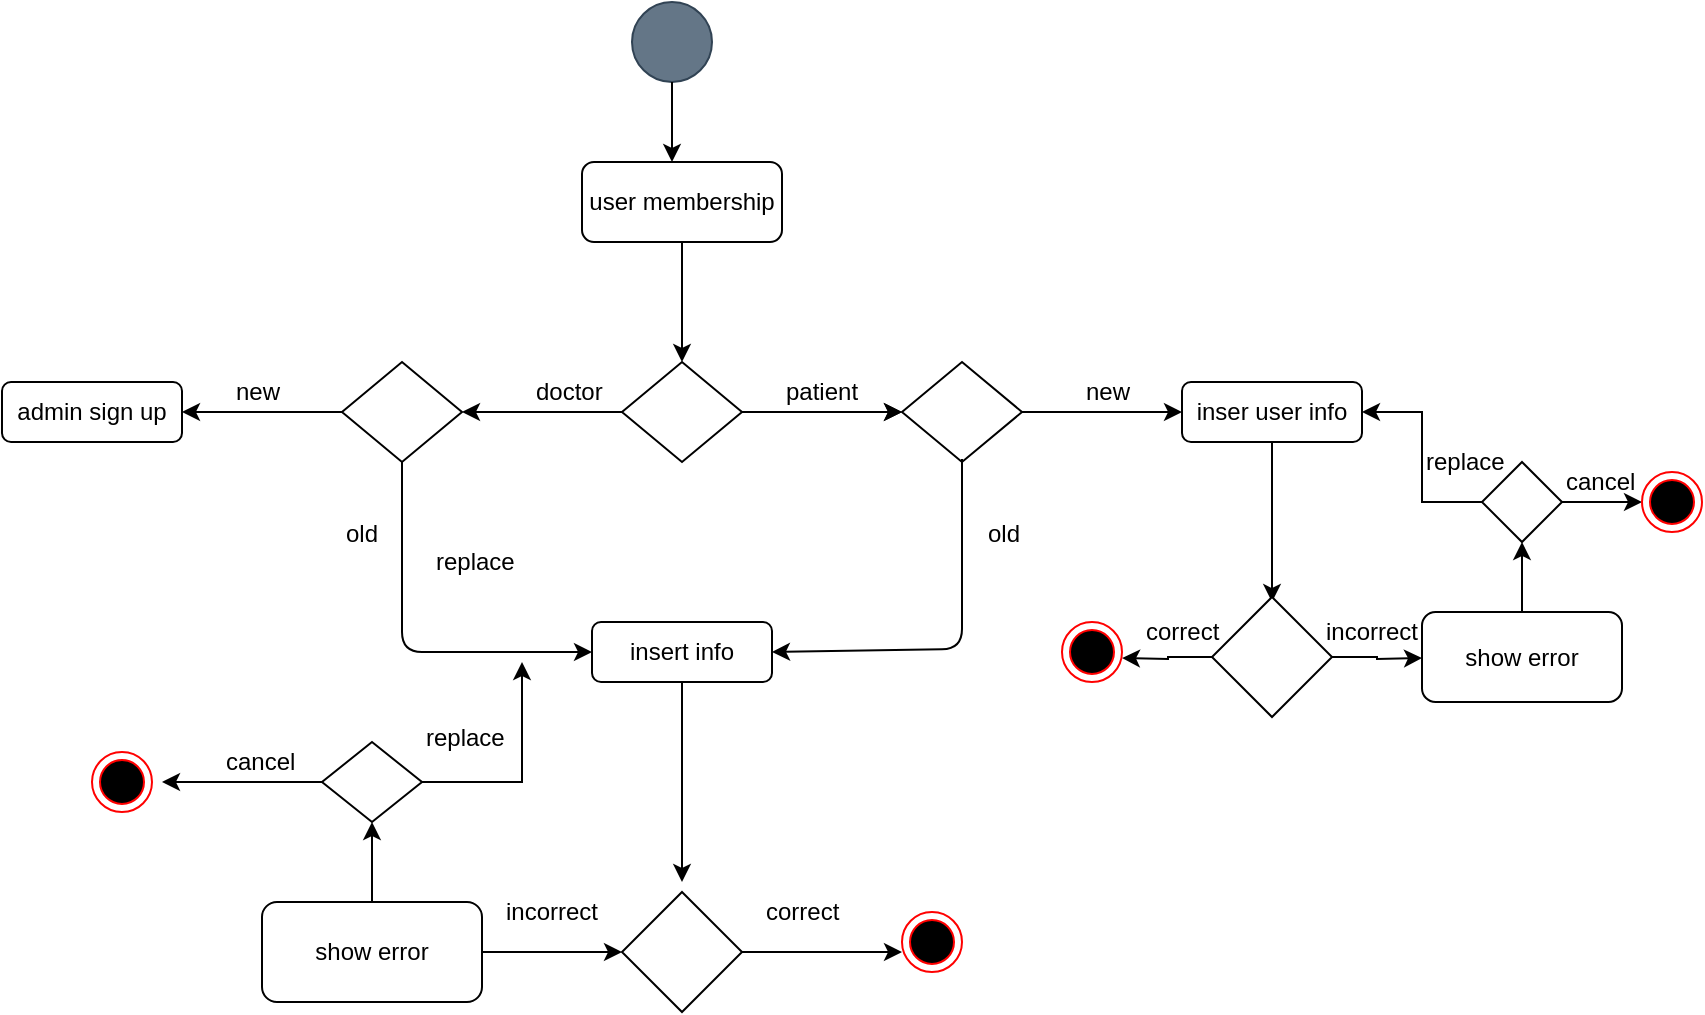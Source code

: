 <mxfile version="12.2.2" type="device" pages="1"><diagram id="gXvMr98Oorl9PwKhdUrG" name="Page-1"><mxGraphModel dx="768" dy="455" grid="1" gridSize="10" guides="1" tooltips="1" connect="1" arrows="1" fold="1" page="1" pageScale="1" pageWidth="850" pageHeight="1100" math="0" shadow="0"><root><mxCell id="0"/><mxCell id="1" parent="0"/><mxCell id="Rd9gc71S0O8bKGC8B3Nm-1" value="" style="ellipse;whiteSpace=wrap;html=1;aspect=fixed;fillColor=#647687;strokeColor=#314354;fontColor=#ffffff;" parent="1" vertex="1"><mxGeometry x="345" y="50" width="40" height="40" as="geometry"/></mxCell><mxCell id="Rd9gc71S0O8bKGC8B3Nm-2" value="" style="endArrow=classic;html=1;exitX=0.5;exitY=1;exitDx=0;exitDy=0;" parent="1" source="Rd9gc71S0O8bKGC8B3Nm-1" edge="1"><mxGeometry width="50" height="50" relative="1" as="geometry"><mxPoint x="360" y="130" as="sourcePoint"/><mxPoint x="365" y="130" as="targetPoint"/></mxGeometry></mxCell><mxCell id="Rd9gc71S0O8bKGC8B3Nm-9" value="" style="edgeStyle=orthogonalEdgeStyle;rounded=0;orthogonalLoop=1;jettySize=auto;html=1;" parent="1" source="Rd9gc71S0O8bKGC8B3Nm-3" edge="1"><mxGeometry relative="1" as="geometry"><mxPoint x="370" y="230" as="targetPoint"/></mxGeometry></mxCell><mxCell id="Rd9gc71S0O8bKGC8B3Nm-3" value="user membership&lt;br&gt;" style="rounded=1;whiteSpace=wrap;html=1;" parent="1" vertex="1"><mxGeometry x="320" y="130" width="100" height="40" as="geometry"/></mxCell><mxCell id="Rd9gc71S0O8bKGC8B3Nm-13" value="" style="edgeStyle=orthogonalEdgeStyle;rounded=0;orthogonalLoop=1;jettySize=auto;html=1;" parent="1" source="Rd9gc71S0O8bKGC8B3Nm-10" edge="1"><mxGeometry relative="1" as="geometry"><mxPoint x="480" y="255" as="targetPoint"/></mxGeometry></mxCell><mxCell id="Rd9gc71S0O8bKGC8B3Nm-15" value="" style="edgeStyle=orthogonalEdgeStyle;rounded=0;orthogonalLoop=1;jettySize=auto;html=1;" parent="1" source="Rd9gc71S0O8bKGC8B3Nm-10" edge="1"><mxGeometry relative="1" as="geometry"><mxPoint x="260" y="255" as="targetPoint"/></mxGeometry></mxCell><mxCell id="Rd9gc71S0O8bKGC8B3Nm-27" value="" style="edgeStyle=orthogonalEdgeStyle;rounded=0;orthogonalLoop=1;jettySize=auto;html=1;" parent="1" source="Rd9gc71S0O8bKGC8B3Nm-10" target="Rd9gc71S0O8bKGC8B3Nm-26" edge="1"><mxGeometry relative="1" as="geometry"/></mxCell><mxCell id="Rd9gc71S0O8bKGC8B3Nm-10" value="" style="rhombus;whiteSpace=wrap;html=1;" parent="1" vertex="1"><mxGeometry x="340" y="230" width="60" height="50" as="geometry"/></mxCell><mxCell id="Rd9gc71S0O8bKGC8B3Nm-29" value="" style="edgeStyle=orthogonalEdgeStyle;rounded=0;orthogonalLoop=1;jettySize=auto;html=1;" parent="1" source="Rd9gc71S0O8bKGC8B3Nm-26" edge="1"><mxGeometry relative="1" as="geometry"><mxPoint x="620" y="255" as="targetPoint"/></mxGeometry></mxCell><mxCell id="Rd9gc71S0O8bKGC8B3Nm-26" value="" style="rhombus;whiteSpace=wrap;html=1;" parent="1" vertex="1"><mxGeometry x="480" y="230" width="60" height="50" as="geometry"/></mxCell><mxCell id="Rd9gc71S0O8bKGC8B3Nm-18" value="doctor" style="text;html=1;resizable=0;points=[];autosize=1;align=left;verticalAlign=top;spacingTop=-4;" parent="1" vertex="1"><mxGeometry x="295" y="235" width="50" height="20" as="geometry"/></mxCell><mxCell id="Rd9gc71S0O8bKGC8B3Nm-22" value="patient" style="text;html=1;resizable=0;points=[];autosize=1;align=left;verticalAlign=top;spacingTop=-4;" parent="1" vertex="1"><mxGeometry x="420" y="235" width="50" height="20" as="geometry"/></mxCell><mxCell id="Rd9gc71S0O8bKGC8B3Nm-32" value="new" style="text;html=1;resizable=0;points=[];autosize=1;align=left;verticalAlign=top;spacingTop=-4;" parent="1" vertex="1"><mxGeometry x="570" y="235" width="40" height="20" as="geometry"/></mxCell><mxCell id="Rd9gc71S0O8bKGC8B3Nm-33" value="old" style="text;html=1;resizable=0;points=[];autosize=1;align=left;verticalAlign=top;spacingTop=-4;" parent="1" vertex="1"><mxGeometry x="521" y="306" width="30" height="20" as="geometry"/></mxCell><mxCell id="GV56Gcg2_ZGGCcnO4X84-38" value="" style="edgeStyle=orthogonalEdgeStyle;rounded=0;orthogonalLoop=1;jettySize=auto;html=1;" edge="1" parent="1" source="Rd9gc71S0O8bKGC8B3Nm-35"><mxGeometry relative="1" as="geometry"><mxPoint x="665" y="350" as="targetPoint"/></mxGeometry></mxCell><mxCell id="Rd9gc71S0O8bKGC8B3Nm-35" value="inser user info" style="rounded=1;whiteSpace=wrap;html=1;" parent="1" vertex="1"><mxGeometry x="620" y="240" width="90" height="30" as="geometry"/></mxCell><mxCell id="Rd9gc71S0O8bKGC8B3Nm-43" value="" style="edgeStyle=orthogonalEdgeStyle;rounded=0;orthogonalLoop=1;jettySize=auto;html=1;" parent="1" source="Rd9gc71S0O8bKGC8B3Nm-39" edge="1"><mxGeometry relative="1" as="geometry"><mxPoint x="120" y="255" as="targetPoint"/></mxGeometry></mxCell><mxCell id="Rd9gc71S0O8bKGC8B3Nm-39" value="" style="rhombus;whiteSpace=wrap;html=1;" parent="1" vertex="1"><mxGeometry x="200" y="230" width="60" height="50" as="geometry"/></mxCell><mxCell id="GV56Gcg2_ZGGCcnO4X84-17" value="" style="edgeStyle=orthogonalEdgeStyle;rounded=0;orthogonalLoop=1;jettySize=auto;html=1;" edge="1" parent="1" source="Rd9gc71S0O8bKGC8B3Nm-44"><mxGeometry relative="1" as="geometry"><mxPoint x="370" y="490" as="targetPoint"/></mxGeometry></mxCell><mxCell id="Rd9gc71S0O8bKGC8B3Nm-44" value="insert info" style="rounded=1;whiteSpace=wrap;html=1;" parent="1" vertex="1"><mxGeometry x="325" y="360" width="90" height="30" as="geometry"/></mxCell><mxCell id="Rd9gc71S0O8bKGC8B3Nm-45" value="admin sign up" style="rounded=1;whiteSpace=wrap;html=1;" parent="1" vertex="1"><mxGeometry x="30" y="240" width="90" height="30" as="geometry"/></mxCell><mxCell id="Rd9gc71S0O8bKGC8B3Nm-46" value="new" style="text;html=1;resizable=0;points=[];autosize=1;align=left;verticalAlign=top;spacingTop=-4;" parent="1" vertex="1"><mxGeometry x="145" y="235" width="40" height="20" as="geometry"/></mxCell><mxCell id="Rd9gc71S0O8bKGC8B3Nm-47" value="old" style="text;html=1;resizable=0;points=[];autosize=1;align=left;verticalAlign=top;spacingTop=-4;" parent="1" vertex="1"><mxGeometry x="200" y="306" width="30" height="20" as="geometry"/></mxCell><mxCell id="Rd9gc71S0O8bKGC8B3Nm-48" value="" style="endArrow=classic;html=1;exitX=0.5;exitY=1;exitDx=0;exitDy=0;entryX=0;entryY=0.5;entryDx=0;entryDy=0;" parent="1" source="Rd9gc71S0O8bKGC8B3Nm-39" target="Rd9gc71S0O8bKGC8B3Nm-44" edge="1"><mxGeometry width="50" height="50" relative="1" as="geometry"><mxPoint x="245" y="341" as="sourcePoint"/><mxPoint x="295" y="291" as="targetPoint"/><Array as="points"><mxPoint x="230" y="375"/></Array></mxGeometry></mxCell><mxCell id="Rd9gc71S0O8bKGC8B3Nm-49" value="" style="endArrow=classic;html=1;exitX=0.5;exitY=1;exitDx=0;exitDy=0;entryX=1;entryY=0.5;entryDx=0;entryDy=0;" parent="1" target="Rd9gc71S0O8bKGC8B3Nm-44" edge="1"><mxGeometry width="50" height="50" relative="1" as="geometry"><mxPoint x="510" y="278.5" as="sourcePoint"/><mxPoint x="605" y="373.5" as="targetPoint"/><Array as="points"><mxPoint x="510" y="373.5"/></Array></mxGeometry></mxCell><mxCell id="GV56Gcg2_ZGGCcnO4X84-20" value="" style="edgeStyle=orthogonalEdgeStyle;rounded=0;orthogonalLoop=1;jettySize=auto;html=1;" edge="1" parent="1" source="GV56Gcg2_ZGGCcnO4X84-3"><mxGeometry relative="1" as="geometry"><mxPoint x="480" y="525" as="targetPoint"/></mxGeometry></mxCell><mxCell id="GV56Gcg2_ZGGCcnO4X84-3" value="" style="rhombus;whiteSpace=wrap;html=1;" vertex="1" parent="1"><mxGeometry x="340" y="495" width="60" height="60" as="geometry"/></mxCell><mxCell id="GV56Gcg2_ZGGCcnO4X84-9" value="correct" style="text;html=1;resizable=0;points=[];autosize=1;align=left;verticalAlign=top;spacingTop=-4;" vertex="1" parent="1"><mxGeometry x="410" y="495" width="50" height="20" as="geometry"/></mxCell><mxCell id="GV56Gcg2_ZGGCcnO4X84-10" value="" style="ellipse;html=1;shape=endState;fillColor=#000000;strokeColor=#ff0000;" vertex="1" parent="1"><mxGeometry x="480" y="505" width="30" height="30" as="geometry"/></mxCell><mxCell id="GV56Gcg2_ZGGCcnO4X84-11" value="incorrect" style="text;html=1;resizable=0;points=[];autosize=1;align=left;verticalAlign=top;spacingTop=-4;" vertex="1" parent="1"><mxGeometry x="280" y="495" width="60" height="20" as="geometry"/></mxCell><mxCell id="GV56Gcg2_ZGGCcnO4X84-18" value="" style="edgeStyle=orthogonalEdgeStyle;rounded=0;orthogonalLoop=1;jettySize=auto;html=1;" edge="1" parent="1" source="GV56Gcg2_ZGGCcnO4X84-12" target="GV56Gcg2_ZGGCcnO4X84-3"><mxGeometry relative="1" as="geometry"/></mxCell><mxCell id="GV56Gcg2_ZGGCcnO4X84-23" value="" style="edgeStyle=orthogonalEdgeStyle;rounded=0;orthogonalLoop=1;jettySize=auto;html=1;" edge="1" parent="1" source="GV56Gcg2_ZGGCcnO4X84-12"><mxGeometry relative="1" as="geometry"><mxPoint x="215" y="460" as="targetPoint"/></mxGeometry></mxCell><mxCell id="GV56Gcg2_ZGGCcnO4X84-12" value="show error" style="rounded=1;whiteSpace=wrap;html=1;" vertex="1" parent="1"><mxGeometry x="160" y="500" width="110" height="50" as="geometry"/></mxCell><mxCell id="GV56Gcg2_ZGGCcnO4X84-26" value="" style="edgeStyle=orthogonalEdgeStyle;rounded=0;orthogonalLoop=1;jettySize=auto;html=1;" edge="1" parent="1" source="GV56Gcg2_ZGGCcnO4X84-24"><mxGeometry relative="1" as="geometry"><mxPoint x="110" y="440" as="targetPoint"/></mxGeometry></mxCell><mxCell id="GV56Gcg2_ZGGCcnO4X84-30" value="" style="edgeStyle=orthogonalEdgeStyle;rounded=0;orthogonalLoop=1;jettySize=auto;html=1;" edge="1" parent="1" source="GV56Gcg2_ZGGCcnO4X84-24"><mxGeometry relative="1" as="geometry"><mxPoint x="290" y="380" as="targetPoint"/><Array as="points"><mxPoint x="290" y="440"/></Array></mxGeometry></mxCell><mxCell id="GV56Gcg2_ZGGCcnO4X84-24" value="" style="rhombus;whiteSpace=wrap;html=1;" vertex="1" parent="1"><mxGeometry x="190" y="420" width="50" height="40" as="geometry"/></mxCell><mxCell id="GV56Gcg2_ZGGCcnO4X84-27" value="cancel" style="text;html=1;resizable=0;points=[];autosize=1;align=left;verticalAlign=top;spacingTop=-4;" vertex="1" parent="1"><mxGeometry x="140" y="420" width="50" height="20" as="geometry"/></mxCell><mxCell id="GV56Gcg2_ZGGCcnO4X84-28" value="" style="ellipse;html=1;shape=endState;fillColor=#000000;strokeColor=#ff0000;" vertex="1" parent="1"><mxGeometry x="75" y="425" width="30" height="30" as="geometry"/></mxCell><mxCell id="GV56Gcg2_ZGGCcnO4X84-31" value="replace" style="text;html=1;resizable=0;points=[];autosize=1;align=left;verticalAlign=top;spacingTop=-4;" vertex="1" parent="1"><mxGeometry x="240" y="407.5" width="50" height="20" as="geometry"/></mxCell><mxCell id="GV56Gcg2_ZGGCcnO4X84-34" value="replace" style="text;html=1;resizable=0;points=[];autosize=1;align=left;verticalAlign=top;spacingTop=-4;" vertex="1" parent="1"><mxGeometry x="245" y="320" width="50" height="20" as="geometry"/></mxCell><mxCell id="GV56Gcg2_ZGGCcnO4X84-41" value="" style="edgeStyle=orthogonalEdgeStyle;rounded=0;orthogonalLoop=1;jettySize=auto;html=1;" edge="1" parent="1" source="GV56Gcg2_ZGGCcnO4X84-39"><mxGeometry relative="1" as="geometry"><mxPoint x="740" y="378" as="targetPoint"/></mxGeometry></mxCell><mxCell id="GV56Gcg2_ZGGCcnO4X84-44" value="" style="edgeStyle=orthogonalEdgeStyle;rounded=0;orthogonalLoop=1;jettySize=auto;html=1;" edge="1" parent="1" source="GV56Gcg2_ZGGCcnO4X84-39"><mxGeometry relative="1" as="geometry"><mxPoint x="590" y="378" as="targetPoint"/></mxGeometry></mxCell><mxCell id="GV56Gcg2_ZGGCcnO4X84-39" value="" style="rhombus;whiteSpace=wrap;html=1;" vertex="1" parent="1"><mxGeometry x="635" y="347.5" width="60" height="60" as="geometry"/></mxCell><mxCell id="GV56Gcg2_ZGGCcnO4X84-45" value="" style="ellipse;html=1;shape=endState;fillColor=#000000;strokeColor=#ff0000;" vertex="1" parent="1"><mxGeometry x="560" y="360" width="30" height="30" as="geometry"/></mxCell><mxCell id="GV56Gcg2_ZGGCcnO4X84-46" value="correct" style="text;html=1;resizable=0;points=[];autosize=1;align=left;verticalAlign=top;spacingTop=-4;" vertex="1" parent="1"><mxGeometry x="600" y="355" width="50" height="20" as="geometry"/></mxCell><mxCell id="GV56Gcg2_ZGGCcnO4X84-47" value="incorrect" style="text;html=1;resizable=0;points=[];autosize=1;align=left;verticalAlign=top;spacingTop=-4;" vertex="1" parent="1"><mxGeometry x="690" y="355" width="60" height="20" as="geometry"/></mxCell><mxCell id="GV56Gcg2_ZGGCcnO4X84-52" value="" style="edgeStyle=orthogonalEdgeStyle;rounded=0;orthogonalLoop=1;jettySize=auto;html=1;" edge="1" parent="1" source="GV56Gcg2_ZGGCcnO4X84-48"><mxGeometry relative="1" as="geometry"><mxPoint x="790" y="320" as="targetPoint"/></mxGeometry></mxCell><mxCell id="GV56Gcg2_ZGGCcnO4X84-48" value="show error" style="rounded=1;whiteSpace=wrap;html=1;" vertex="1" parent="1"><mxGeometry x="740" y="355" width="100" height="45" as="geometry"/></mxCell><mxCell id="GV56Gcg2_ZGGCcnO4X84-55" value="" style="edgeStyle=orthogonalEdgeStyle;rounded=0;orthogonalLoop=1;jettySize=auto;html=1;entryX=1;entryY=0.5;entryDx=0;entryDy=0;" edge="1" parent="1" source="GV56Gcg2_ZGGCcnO4X84-53" target="Rd9gc71S0O8bKGC8B3Nm-35"><mxGeometry relative="1" as="geometry"><mxPoint x="790" y="200" as="targetPoint"/></mxGeometry></mxCell><mxCell id="GV56Gcg2_ZGGCcnO4X84-58" value="" style="edgeStyle=orthogonalEdgeStyle;rounded=0;orthogonalLoop=1;jettySize=auto;html=1;" edge="1" parent="1" source="GV56Gcg2_ZGGCcnO4X84-53"><mxGeometry relative="1" as="geometry"><mxPoint x="850" y="300" as="targetPoint"/></mxGeometry></mxCell><mxCell id="GV56Gcg2_ZGGCcnO4X84-53" value="" style="rhombus;whiteSpace=wrap;html=1;" vertex="1" parent="1"><mxGeometry x="770" y="280" width="40" height="40" as="geometry"/></mxCell><mxCell id="GV56Gcg2_ZGGCcnO4X84-56" value="replace" style="text;html=1;resizable=0;points=[];autosize=1;align=left;verticalAlign=top;spacingTop=-4;" vertex="1" parent="1"><mxGeometry x="740" y="270" width="50" height="20" as="geometry"/></mxCell><mxCell id="GV56Gcg2_ZGGCcnO4X84-59" value="cancel" style="text;html=1;resizable=0;points=[];autosize=1;align=left;verticalAlign=top;spacingTop=-4;" vertex="1" parent="1"><mxGeometry x="810" y="280" width="50" height="20" as="geometry"/></mxCell><mxCell id="GV56Gcg2_ZGGCcnO4X84-60" value="" style="ellipse;html=1;shape=endState;fillColor=#000000;strokeColor=#ff0000;" vertex="1" parent="1"><mxGeometry x="850" y="285" width="30" height="30" as="geometry"/></mxCell></root></mxGraphModel></diagram></mxfile>